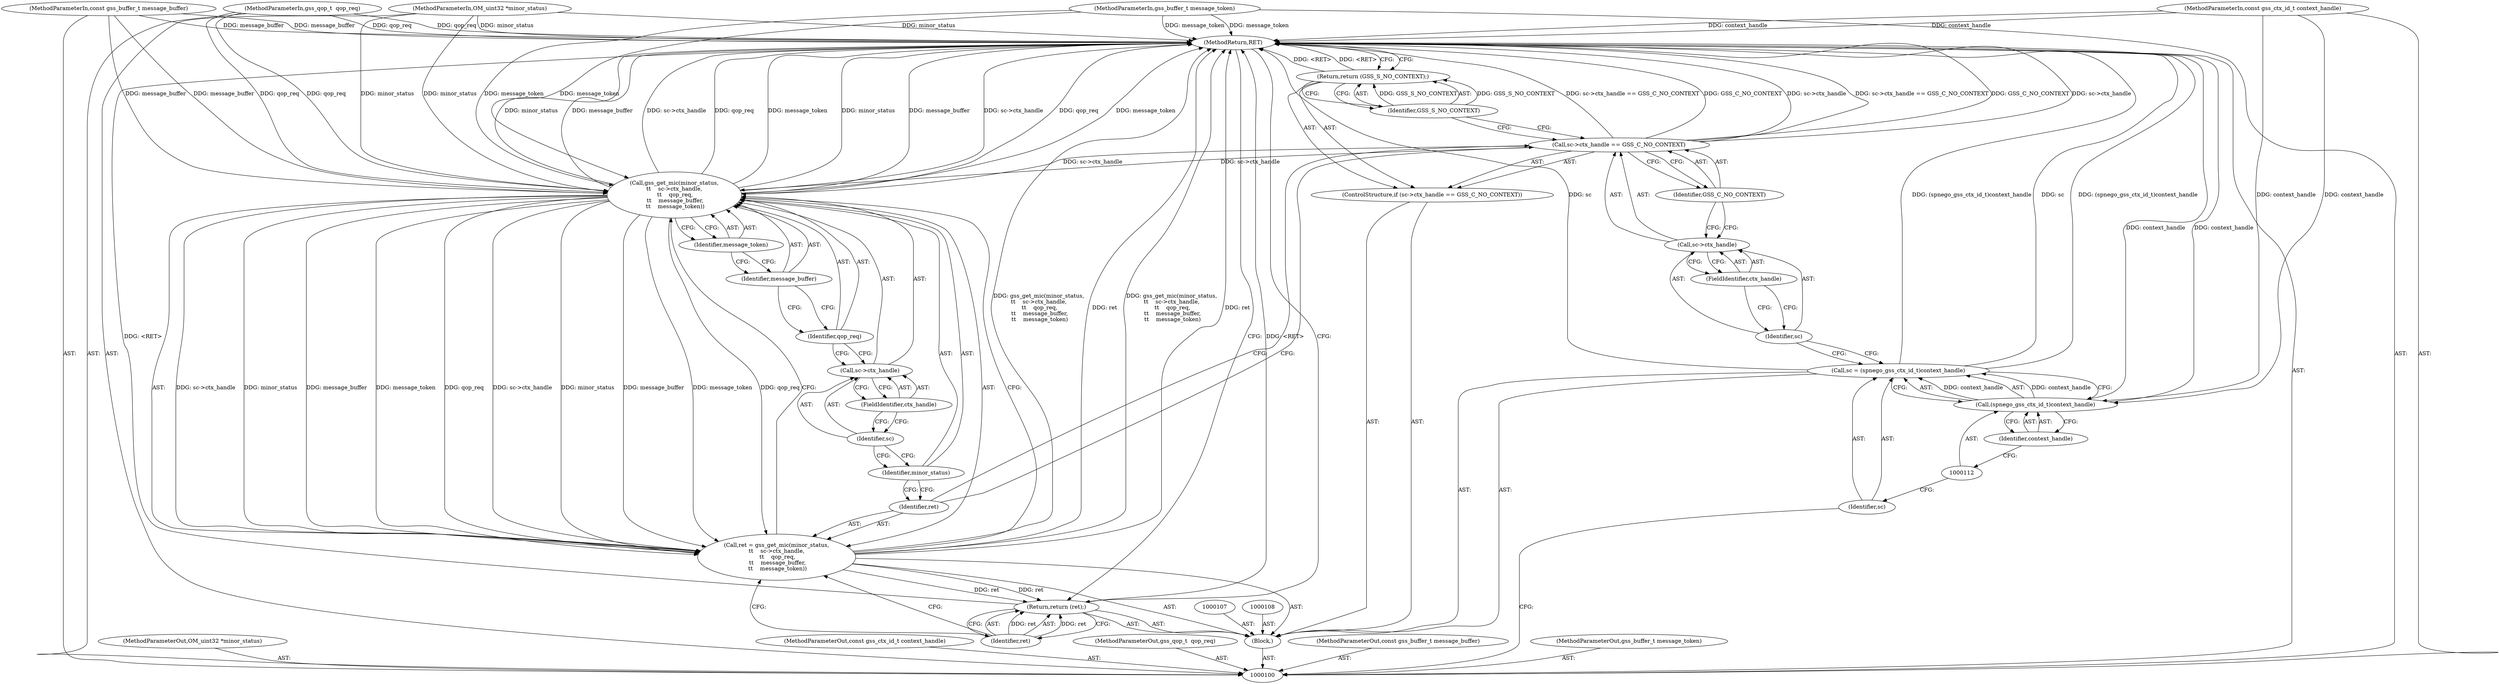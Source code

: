 digraph "0_krb5_b51b33f2bc5d1497ddf5bd107f791c101695000d_8" {
"1000134" [label="(MethodReturn,RET)"];
"1000114" [label="(ControlStructure,if (sc->ctx_handle == GSS_C_NO_CONTEXT))"];
"1000119" [label="(Identifier,GSS_C_NO_CONTEXT)"];
"1000115" [label="(Call,sc->ctx_handle == GSS_C_NO_CONTEXT)"];
"1000116" [label="(Call,sc->ctx_handle)"];
"1000117" [label="(Identifier,sc)"];
"1000118" [label="(FieldIdentifier,ctx_handle)"];
"1000121" [label="(Identifier,GSS_S_NO_CONTEXT)"];
"1000120" [label="(Return,return (GSS_S_NO_CONTEXT);)"];
"1000122" [label="(Call,ret = gss_get_mic(minor_status,\n\t\t    sc->ctx_handle,\n \t\t    qop_req,\n \t\t    message_buffer,\n \t\t    message_token))"];
"1000123" [label="(Identifier,ret)"];
"1000125" [label="(Identifier,minor_status)"];
"1000124" [label="(Call,gss_get_mic(minor_status,\n\t\t    sc->ctx_handle,\n \t\t    qop_req,\n \t\t    message_buffer,\n \t\t    message_token))"];
"1000128" [label="(FieldIdentifier,ctx_handle)"];
"1000126" [label="(Call,sc->ctx_handle)"];
"1000127" [label="(Identifier,sc)"];
"1000129" [label="(Identifier,qop_req)"];
"1000130" [label="(Identifier,message_buffer)"];
"1000131" [label="(Identifier,message_token)"];
"1000132" [label="(Return,return (ret);)"];
"1000133" [label="(Identifier,ret)"];
"1000101" [label="(MethodParameterIn,OM_uint32 *minor_status)"];
"1000174" [label="(MethodParameterOut,OM_uint32 *minor_status)"];
"1000102" [label="(MethodParameterIn,const gss_ctx_id_t context_handle)"];
"1000175" [label="(MethodParameterOut,const gss_ctx_id_t context_handle)"];
"1000103" [label="(MethodParameterIn,gss_qop_t  qop_req)"];
"1000176" [label="(MethodParameterOut,gss_qop_t  qop_req)"];
"1000104" [label="(MethodParameterIn,const gss_buffer_t message_buffer)"];
"1000177" [label="(MethodParameterOut,const gss_buffer_t message_buffer)"];
"1000105" [label="(MethodParameterIn,gss_buffer_t message_token)"];
"1000178" [label="(MethodParameterOut,gss_buffer_t message_token)"];
"1000106" [label="(Block,)"];
"1000109" [label="(Call,sc = (spnego_gss_ctx_id_t)context_handle)"];
"1000110" [label="(Identifier,sc)"];
"1000111" [label="(Call,(spnego_gss_ctx_id_t)context_handle)"];
"1000113" [label="(Identifier,context_handle)"];
"1000134" -> "1000100"  [label="AST: "];
"1000134" -> "1000120"  [label="CFG: "];
"1000134" -> "1000132"  [label="CFG: "];
"1000124" -> "1000134"  [label="DDG: minor_status"];
"1000124" -> "1000134"  [label="DDG: message_buffer"];
"1000124" -> "1000134"  [label="DDG: sc->ctx_handle"];
"1000124" -> "1000134"  [label="DDG: qop_req"];
"1000124" -> "1000134"  [label="DDG: message_token"];
"1000104" -> "1000134"  [label="DDG: message_buffer"];
"1000105" -> "1000134"  [label="DDG: message_token"];
"1000122" -> "1000134"  [label="DDG: ret"];
"1000122" -> "1000134"  [label="DDG: gss_get_mic(minor_status,\n\t\t    sc->ctx_handle,\n \t\t    qop_req,\n \t\t    message_buffer,\n \t\t    message_token)"];
"1000115" -> "1000134"  [label="DDG: sc->ctx_handle == GSS_C_NO_CONTEXT"];
"1000115" -> "1000134"  [label="DDG: GSS_C_NO_CONTEXT"];
"1000115" -> "1000134"  [label="DDG: sc->ctx_handle"];
"1000102" -> "1000134"  [label="DDG: context_handle"];
"1000103" -> "1000134"  [label="DDG: qop_req"];
"1000111" -> "1000134"  [label="DDG: context_handle"];
"1000101" -> "1000134"  [label="DDG: minor_status"];
"1000109" -> "1000134"  [label="DDG: sc"];
"1000109" -> "1000134"  [label="DDG: (spnego_gss_ctx_id_t)context_handle"];
"1000120" -> "1000134"  [label="DDG: <RET>"];
"1000132" -> "1000134"  [label="DDG: <RET>"];
"1000114" -> "1000106"  [label="AST: "];
"1000115" -> "1000114"  [label="AST: "];
"1000120" -> "1000114"  [label="AST: "];
"1000119" -> "1000115"  [label="AST: "];
"1000119" -> "1000116"  [label="CFG: "];
"1000115" -> "1000119"  [label="CFG: "];
"1000115" -> "1000114"  [label="AST: "];
"1000115" -> "1000119"  [label="CFG: "];
"1000116" -> "1000115"  [label="AST: "];
"1000119" -> "1000115"  [label="AST: "];
"1000121" -> "1000115"  [label="CFG: "];
"1000123" -> "1000115"  [label="CFG: "];
"1000115" -> "1000134"  [label="DDG: sc->ctx_handle == GSS_C_NO_CONTEXT"];
"1000115" -> "1000134"  [label="DDG: GSS_C_NO_CONTEXT"];
"1000115" -> "1000134"  [label="DDG: sc->ctx_handle"];
"1000115" -> "1000124"  [label="DDG: sc->ctx_handle"];
"1000116" -> "1000115"  [label="AST: "];
"1000116" -> "1000118"  [label="CFG: "];
"1000117" -> "1000116"  [label="AST: "];
"1000118" -> "1000116"  [label="AST: "];
"1000119" -> "1000116"  [label="CFG: "];
"1000117" -> "1000116"  [label="AST: "];
"1000117" -> "1000109"  [label="CFG: "];
"1000118" -> "1000117"  [label="CFG: "];
"1000118" -> "1000116"  [label="AST: "];
"1000118" -> "1000117"  [label="CFG: "];
"1000116" -> "1000118"  [label="CFG: "];
"1000121" -> "1000120"  [label="AST: "];
"1000121" -> "1000115"  [label="CFG: "];
"1000120" -> "1000121"  [label="CFG: "];
"1000121" -> "1000120"  [label="DDG: GSS_S_NO_CONTEXT"];
"1000120" -> "1000114"  [label="AST: "];
"1000120" -> "1000121"  [label="CFG: "];
"1000121" -> "1000120"  [label="AST: "];
"1000134" -> "1000120"  [label="CFG: "];
"1000120" -> "1000134"  [label="DDG: <RET>"];
"1000121" -> "1000120"  [label="DDG: GSS_S_NO_CONTEXT"];
"1000122" -> "1000106"  [label="AST: "];
"1000122" -> "1000124"  [label="CFG: "];
"1000123" -> "1000122"  [label="AST: "];
"1000124" -> "1000122"  [label="AST: "];
"1000133" -> "1000122"  [label="CFG: "];
"1000122" -> "1000134"  [label="DDG: ret"];
"1000122" -> "1000134"  [label="DDG: gss_get_mic(minor_status,\n\t\t    sc->ctx_handle,\n \t\t    qop_req,\n \t\t    message_buffer,\n \t\t    message_token)"];
"1000124" -> "1000122"  [label="DDG: sc->ctx_handle"];
"1000124" -> "1000122"  [label="DDG: minor_status"];
"1000124" -> "1000122"  [label="DDG: message_buffer"];
"1000124" -> "1000122"  [label="DDG: message_token"];
"1000124" -> "1000122"  [label="DDG: qop_req"];
"1000122" -> "1000132"  [label="DDG: ret"];
"1000123" -> "1000122"  [label="AST: "];
"1000123" -> "1000115"  [label="CFG: "];
"1000125" -> "1000123"  [label="CFG: "];
"1000125" -> "1000124"  [label="AST: "];
"1000125" -> "1000123"  [label="CFG: "];
"1000127" -> "1000125"  [label="CFG: "];
"1000124" -> "1000122"  [label="AST: "];
"1000124" -> "1000131"  [label="CFG: "];
"1000125" -> "1000124"  [label="AST: "];
"1000126" -> "1000124"  [label="AST: "];
"1000129" -> "1000124"  [label="AST: "];
"1000130" -> "1000124"  [label="AST: "];
"1000131" -> "1000124"  [label="AST: "];
"1000122" -> "1000124"  [label="CFG: "];
"1000124" -> "1000134"  [label="DDG: minor_status"];
"1000124" -> "1000134"  [label="DDG: message_buffer"];
"1000124" -> "1000134"  [label="DDG: sc->ctx_handle"];
"1000124" -> "1000134"  [label="DDG: qop_req"];
"1000124" -> "1000134"  [label="DDG: message_token"];
"1000124" -> "1000122"  [label="DDG: sc->ctx_handle"];
"1000124" -> "1000122"  [label="DDG: minor_status"];
"1000124" -> "1000122"  [label="DDG: message_buffer"];
"1000124" -> "1000122"  [label="DDG: message_token"];
"1000124" -> "1000122"  [label="DDG: qop_req"];
"1000101" -> "1000124"  [label="DDG: minor_status"];
"1000115" -> "1000124"  [label="DDG: sc->ctx_handle"];
"1000103" -> "1000124"  [label="DDG: qop_req"];
"1000104" -> "1000124"  [label="DDG: message_buffer"];
"1000105" -> "1000124"  [label="DDG: message_token"];
"1000128" -> "1000126"  [label="AST: "];
"1000128" -> "1000127"  [label="CFG: "];
"1000126" -> "1000128"  [label="CFG: "];
"1000126" -> "1000124"  [label="AST: "];
"1000126" -> "1000128"  [label="CFG: "];
"1000127" -> "1000126"  [label="AST: "];
"1000128" -> "1000126"  [label="AST: "];
"1000129" -> "1000126"  [label="CFG: "];
"1000127" -> "1000126"  [label="AST: "];
"1000127" -> "1000125"  [label="CFG: "];
"1000128" -> "1000127"  [label="CFG: "];
"1000129" -> "1000124"  [label="AST: "];
"1000129" -> "1000126"  [label="CFG: "];
"1000130" -> "1000129"  [label="CFG: "];
"1000130" -> "1000124"  [label="AST: "];
"1000130" -> "1000129"  [label="CFG: "];
"1000131" -> "1000130"  [label="CFG: "];
"1000131" -> "1000124"  [label="AST: "];
"1000131" -> "1000130"  [label="CFG: "];
"1000124" -> "1000131"  [label="CFG: "];
"1000132" -> "1000106"  [label="AST: "];
"1000132" -> "1000133"  [label="CFG: "];
"1000133" -> "1000132"  [label="AST: "];
"1000134" -> "1000132"  [label="CFG: "];
"1000132" -> "1000134"  [label="DDG: <RET>"];
"1000133" -> "1000132"  [label="DDG: ret"];
"1000122" -> "1000132"  [label="DDG: ret"];
"1000133" -> "1000132"  [label="AST: "];
"1000133" -> "1000122"  [label="CFG: "];
"1000132" -> "1000133"  [label="CFG: "];
"1000133" -> "1000132"  [label="DDG: ret"];
"1000101" -> "1000100"  [label="AST: "];
"1000101" -> "1000134"  [label="DDG: minor_status"];
"1000101" -> "1000124"  [label="DDG: minor_status"];
"1000174" -> "1000100"  [label="AST: "];
"1000102" -> "1000100"  [label="AST: "];
"1000102" -> "1000134"  [label="DDG: context_handle"];
"1000102" -> "1000111"  [label="DDG: context_handle"];
"1000175" -> "1000100"  [label="AST: "];
"1000103" -> "1000100"  [label="AST: "];
"1000103" -> "1000134"  [label="DDG: qop_req"];
"1000103" -> "1000124"  [label="DDG: qop_req"];
"1000176" -> "1000100"  [label="AST: "];
"1000104" -> "1000100"  [label="AST: "];
"1000104" -> "1000134"  [label="DDG: message_buffer"];
"1000104" -> "1000124"  [label="DDG: message_buffer"];
"1000177" -> "1000100"  [label="AST: "];
"1000105" -> "1000100"  [label="AST: "];
"1000105" -> "1000134"  [label="DDG: message_token"];
"1000105" -> "1000124"  [label="DDG: message_token"];
"1000178" -> "1000100"  [label="AST: "];
"1000106" -> "1000100"  [label="AST: "];
"1000107" -> "1000106"  [label="AST: "];
"1000108" -> "1000106"  [label="AST: "];
"1000109" -> "1000106"  [label="AST: "];
"1000114" -> "1000106"  [label="AST: "];
"1000122" -> "1000106"  [label="AST: "];
"1000132" -> "1000106"  [label="AST: "];
"1000109" -> "1000106"  [label="AST: "];
"1000109" -> "1000111"  [label="CFG: "];
"1000110" -> "1000109"  [label="AST: "];
"1000111" -> "1000109"  [label="AST: "];
"1000117" -> "1000109"  [label="CFG: "];
"1000109" -> "1000134"  [label="DDG: sc"];
"1000109" -> "1000134"  [label="DDG: (spnego_gss_ctx_id_t)context_handle"];
"1000111" -> "1000109"  [label="DDG: context_handle"];
"1000110" -> "1000109"  [label="AST: "];
"1000110" -> "1000100"  [label="CFG: "];
"1000112" -> "1000110"  [label="CFG: "];
"1000111" -> "1000109"  [label="AST: "];
"1000111" -> "1000113"  [label="CFG: "];
"1000112" -> "1000111"  [label="AST: "];
"1000113" -> "1000111"  [label="AST: "];
"1000109" -> "1000111"  [label="CFG: "];
"1000111" -> "1000134"  [label="DDG: context_handle"];
"1000111" -> "1000109"  [label="DDG: context_handle"];
"1000102" -> "1000111"  [label="DDG: context_handle"];
"1000113" -> "1000111"  [label="AST: "];
"1000113" -> "1000112"  [label="CFG: "];
"1000111" -> "1000113"  [label="CFG: "];
}
